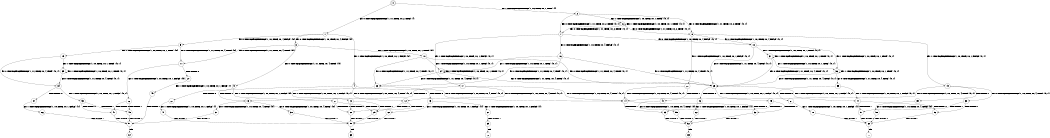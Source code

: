 digraph BCG {
size = "7, 10.5";
center = TRUE;
node [shape = circle];
0 [peripheries = 2];
0 -> 1 [label = "EX !0 !ATOMIC_EXCH_BRANCH (1, +1, TRUE, +0, 2, TRUE) !{}"];
0 -> 2 [label = "EX !1 !ATOMIC_EXCH_BRANCH (1, +0, TRUE, +0, 1, TRUE) !{}"];
1 -> 3 [label = "EX !0 !ATOMIC_EXCH_BRANCH (1, +0, TRUE, +0, 4, FALSE) !{0}"];
1 -> 4 [label = "EX !1 !ATOMIC_EXCH_BRANCH (1, +0, TRUE, +0, 1, FALSE) !{0}"];
1 -> 5 [label = "EX !0 !ATOMIC_EXCH_BRANCH (1, +0, TRUE, +0, 4, FALSE) !{0}"];
2 -> 6 [label = "EX !1 !ATOMIC_EXCH_BRANCH (1, +0, TRUE, +0, 1, TRUE) !{0, 1}"];
2 -> 7 [label = "EX !0 !ATOMIC_EXCH_BRANCH (1, +1, TRUE, +0, 2, TRUE) !{0, 1}"];
2 -> 8 [label = "EX !0 !ATOMIC_EXCH_BRANCH (1, +1, TRUE, +0, 2, TRUE) !{0, 1}"];
3 -> 9 [label = "EX !0 !ATOMIC_EXCH_BRANCH (1, +1, TRUE, +0, 4, TRUE) !{0}"];
3 -> 10 [label = "EX !1 !ATOMIC_EXCH_BRANCH (1, +0, TRUE, +0, 1, TRUE) !{0}"];
3 -> 11 [label = "EX !0 !ATOMIC_EXCH_BRANCH (1, +1, TRUE, +0, 4, TRUE) !{0}"];
4 -> 12 [label = "EX !0 !ATOMIC_EXCH_BRANCH (1, +0, TRUE, +0, 4, TRUE) !{0, 1}"];
4 -> 13 [label = "TERMINATE !1"];
4 -> 14 [label = "EX !0 !ATOMIC_EXCH_BRANCH (1, +0, TRUE, +0, 4, TRUE) !{0, 1}"];
5 -> 15 [label = "EX !1 !ATOMIC_EXCH_BRANCH (1, +0, TRUE, +0, 1, TRUE) !{0}"];
5 -> 11 [label = "EX !0 !ATOMIC_EXCH_BRANCH (1, +1, TRUE, +0, 4, TRUE) !{0}"];
6 -> 6 [label = "EX !1 !ATOMIC_EXCH_BRANCH (1, +0, TRUE, +0, 1, TRUE) !{0, 1}"];
6 -> 7 [label = "EX !0 !ATOMIC_EXCH_BRANCH (1, +1, TRUE, +0, 2, TRUE) !{0, 1}"];
6 -> 8 [label = "EX !0 !ATOMIC_EXCH_BRANCH (1, +1, TRUE, +0, 2, TRUE) !{0, 1}"];
7 -> 16 [label = "EX !0 !ATOMIC_EXCH_BRANCH (1, +0, TRUE, +0, 4, FALSE) !{0, 1}"];
7 -> 17 [label = "EX !1 !ATOMIC_EXCH_BRANCH (1, +0, TRUE, +0, 1, FALSE) !{0, 1}"];
7 -> 18 [label = "EX !0 !ATOMIC_EXCH_BRANCH (1, +0, TRUE, +0, 4, FALSE) !{0, 1}"];
8 -> 19 [label = "EX !1 !ATOMIC_EXCH_BRANCH (1, +0, TRUE, +0, 1, FALSE) !{0, 1}"];
8 -> 18 [label = "EX !0 !ATOMIC_EXCH_BRANCH (1, +0, TRUE, +0, 4, FALSE) !{0, 1}"];
8 -> 20 [label = "EX !1 !ATOMIC_EXCH_BRANCH (1, +0, TRUE, +0, 1, FALSE) !{0, 1}"];
9 -> 21 [label = "EX !1 !ATOMIC_EXCH_BRANCH (1, +0, TRUE, +0, 1, FALSE) !{0}"];
9 -> 22 [label = "TERMINATE !0"];
10 -> 23 [label = "EX !0 !ATOMIC_EXCH_BRANCH (1, +1, TRUE, +0, 4, TRUE) !{0, 1}"];
10 -> 24 [label = "EX !1 !ATOMIC_EXCH_BRANCH (1, +0, TRUE, +0, 1, TRUE) !{0, 1}"];
10 -> 25 [label = "EX !0 !ATOMIC_EXCH_BRANCH (1, +1, TRUE, +0, 4, TRUE) !{0, 1}"];
11 -> 26 [label = "EX !1 !ATOMIC_EXCH_BRANCH (1, +0, TRUE, +0, 1, FALSE) !{0}"];
11 -> 27 [label = "TERMINATE !0"];
12 -> 28 [label = "TERMINATE !0"];
12 -> 29 [label = "TERMINATE !1"];
13 -> 30 [label = "EX !0 !ATOMIC_EXCH_BRANCH (1, +0, TRUE, +0, 4, TRUE) !{0}"];
13 -> 31 [label = "EX !0 !ATOMIC_EXCH_BRANCH (1, +0, TRUE, +0, 4, TRUE) !{0}"];
14 -> 32 [label = "TERMINATE !0"];
14 -> 33 [label = "TERMINATE !1"];
15 -> 34 [label = "EX !0 !ATOMIC_EXCH_BRANCH (1, +1, TRUE, +0, 4, TRUE) !{0, 1}"];
15 -> 35 [label = "EX !1 !ATOMIC_EXCH_BRANCH (1, +0, TRUE, +0, 1, TRUE) !{0, 1}"];
16 -> 23 [label = "EX !0 !ATOMIC_EXCH_BRANCH (1, +1, TRUE, +0, 4, TRUE) !{0, 1}"];
16 -> 24 [label = "EX !1 !ATOMIC_EXCH_BRANCH (1, +0, TRUE, +0, 1, TRUE) !{0, 1}"];
16 -> 25 [label = "EX !0 !ATOMIC_EXCH_BRANCH (1, +1, TRUE, +0, 4, TRUE) !{0, 1}"];
17 -> 12 [label = "EX !0 !ATOMIC_EXCH_BRANCH (1, +0, TRUE, +0, 4, TRUE) !{0, 1}"];
17 -> 13 [label = "TERMINATE !1"];
17 -> 14 [label = "EX !0 !ATOMIC_EXCH_BRANCH (1, +0, TRUE, +0, 4, TRUE) !{0, 1}"];
18 -> 36 [label = "EX !1 !ATOMIC_EXCH_BRANCH (1, +0, TRUE, +0, 1, TRUE) !{0, 1}"];
18 -> 25 [label = "EX !0 !ATOMIC_EXCH_BRANCH (1, +1, TRUE, +0, 4, TRUE) !{0, 1}"];
18 -> 37 [label = "EX !1 !ATOMIC_EXCH_BRANCH (1, +0, TRUE, +0, 1, TRUE) !{0, 1}"];
19 -> 38 [label = "EX !0 !ATOMIC_EXCH_BRANCH (1, +0, TRUE, +0, 4, TRUE) !{0, 1}"];
19 -> 39 [label = "TERMINATE !1"];
19 -> 14 [label = "EX !0 !ATOMIC_EXCH_BRANCH (1, +0, TRUE, +0, 4, TRUE) !{0, 1}"];
20 -> 14 [label = "EX !0 !ATOMIC_EXCH_BRANCH (1, +0, TRUE, +0, 4, TRUE) !{0, 1}"];
20 -> 40 [label = "TERMINATE !1"];
21 -> 28 [label = "TERMINATE !0"];
21 -> 29 [label = "TERMINATE !1"];
22 -> 41 [label = "EX !1 !ATOMIC_EXCH_BRANCH (1, +0, TRUE, +0, 1, FALSE) !{}"];
23 -> 42 [label = "EX !1 !ATOMIC_EXCH_BRANCH (1, +0, TRUE, +0, 1, FALSE) !{0, 1}"];
23 -> 43 [label = "TERMINATE !0"];
24 -> 23 [label = "EX !0 !ATOMIC_EXCH_BRANCH (1, +1, TRUE, +0, 4, TRUE) !{0, 1}"];
24 -> 24 [label = "EX !1 !ATOMIC_EXCH_BRANCH (1, +0, TRUE, +0, 1, TRUE) !{0, 1}"];
24 -> 25 [label = "EX !0 !ATOMIC_EXCH_BRANCH (1, +1, TRUE, +0, 4, TRUE) !{0, 1}"];
25 -> 44 [label = "EX !1 !ATOMIC_EXCH_BRANCH (1, +0, TRUE, +0, 1, FALSE) !{0, 1}"];
25 -> 45 [label = "EX !1 !ATOMIC_EXCH_BRANCH (1, +0, TRUE, +0, 1, FALSE) !{0, 1}"];
25 -> 46 [label = "TERMINATE !0"];
26 -> 47 [label = "TERMINATE !0"];
26 -> 48 [label = "TERMINATE !1"];
27 -> 49 [label = "EX !1 !ATOMIC_EXCH_BRANCH (1, +0, TRUE, +0, 1, FALSE) !{}"];
28 -> 50 [label = "TERMINATE !1"];
29 -> 50 [label = "TERMINATE !0"];
30 -> 50 [label = "TERMINATE !0"];
31 -> 51 [label = "TERMINATE !0"];
32 -> 52 [label = "TERMINATE !1"];
33 -> 52 [label = "TERMINATE !0"];
34 -> 53 [label = "EX !1 !ATOMIC_EXCH_BRANCH (1, +0, TRUE, +0, 1, FALSE) !{0, 1}"];
34 -> 54 [label = "TERMINATE !0"];
35 -> 34 [label = "EX !0 !ATOMIC_EXCH_BRANCH (1, +1, TRUE, +0, 4, TRUE) !{0, 1}"];
35 -> 35 [label = "EX !1 !ATOMIC_EXCH_BRANCH (1, +0, TRUE, +0, 1, TRUE) !{0, 1}"];
36 -> 55 [label = "EX !0 !ATOMIC_EXCH_BRANCH (1, +1, TRUE, +0, 4, TRUE) !{0, 1}"];
36 -> 36 [label = "EX !1 !ATOMIC_EXCH_BRANCH (1, +0, TRUE, +0, 1, TRUE) !{0, 1}"];
36 -> 25 [label = "EX !0 !ATOMIC_EXCH_BRANCH (1, +1, TRUE, +0, 4, TRUE) !{0, 1}"];
37 -> 36 [label = "EX !1 !ATOMIC_EXCH_BRANCH (1, +0, TRUE, +0, 1, TRUE) !{0, 1}"];
37 -> 25 [label = "EX !0 !ATOMIC_EXCH_BRANCH (1, +1, TRUE, +0, 4, TRUE) !{0, 1}"];
37 -> 37 [label = "EX !1 !ATOMIC_EXCH_BRANCH (1, +0, TRUE, +0, 1, TRUE) !{0, 1}"];
38 -> 56 [label = "TERMINATE !0"];
38 -> 57 [label = "TERMINATE !1"];
39 -> 58 [label = "EX !0 !ATOMIC_EXCH_BRANCH (1, +0, TRUE, +0, 4, TRUE) !{0}"];
40 -> 59 [label = "EX !0 !ATOMIC_EXCH_BRANCH (1, +0, TRUE, +0, 4, TRUE) !{0}"];
41 -> 50 [label = "TERMINATE !1"];
42 -> 28 [label = "TERMINATE !0"];
42 -> 29 [label = "TERMINATE !1"];
43 -> 60 [label = "EX !1 !ATOMIC_EXCH_BRANCH (1, +0, TRUE, +0, 1, FALSE) !{1}"];
43 -> 61 [label = "EX !1 !ATOMIC_EXCH_BRANCH (1, +0, TRUE, +0, 1, FALSE) !{1}"];
44 -> 56 [label = "TERMINATE !0"];
44 -> 57 [label = "TERMINATE !1"];
45 -> 32 [label = "TERMINATE !0"];
45 -> 33 [label = "TERMINATE !1"];
46 -> 62 [label = "EX !1 !ATOMIC_EXCH_BRANCH (1, +0, TRUE, +0, 1, FALSE) !{1}"];
47 -> 51 [label = "TERMINATE !1"];
48 -> 51 [label = "TERMINATE !0"];
49 -> 51 [label = "TERMINATE !1"];
50 -> 63 [label = "exit"];
51 -> 64 [label = "exit"];
52 -> 65 [label = "exit"];
53 -> 47 [label = "TERMINATE !0"];
53 -> 48 [label = "TERMINATE !1"];
54 -> 66 [label = "EX !1 !ATOMIC_EXCH_BRANCH (1, +0, TRUE, +0, 1, FALSE) !{1}"];
55 -> 44 [label = "EX !1 !ATOMIC_EXCH_BRANCH (1, +0, TRUE, +0, 1, FALSE) !{0, 1}"];
55 -> 67 [label = "TERMINATE !0"];
56 -> 68 [label = "TERMINATE !1"];
57 -> 68 [label = "TERMINATE !0"];
58 -> 68 [label = "TERMINATE !0"];
59 -> 52 [label = "TERMINATE !0"];
60 -> 50 [label = "TERMINATE !1"];
61 -> 69 [label = "TERMINATE !1"];
62 -> 52 [label = "TERMINATE !1"];
66 -> 51 [label = "TERMINATE !1"];
67 -> 70 [label = "EX !1 !ATOMIC_EXCH_BRANCH (1, +0, TRUE, +0, 1, FALSE) !{1}"];
68 -> 71 [label = "exit"];
69 -> 72 [label = "exit"];
70 -> 68 [label = "TERMINATE !1"];
}
